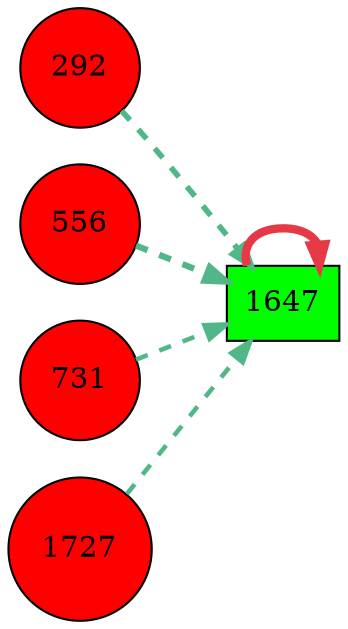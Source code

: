 digraph G{
rankdir=LR;
292 [style=filled, shape=circle, fillcolor="#fe0000", label="292"];
556 [style=filled, shape=circle, fillcolor="#fe0000", label="556"];
1647 [style=filled, shape=box, fillcolor="#00fe00", label="1647"];
731 [style=filled, shape=circle, fillcolor="#fe0000", label="731"];
1727 [style=filled, shape=circle, fillcolor="#fe0000", label="1727"];
1647 -> 1647 [color="#e63946",penwidth=4.00];
556 -> 1647 [color="#52b788",style=dashed,penwidth=3.00];
292 -> 1647 [color="#52b788",style=dashed,penwidth=2.73];
1727 -> 1647 [color="#52b788",style=dashed,penwidth=2.20];
731 -> 1647 [color="#52b788",style=dashed,penwidth=2.19];
}